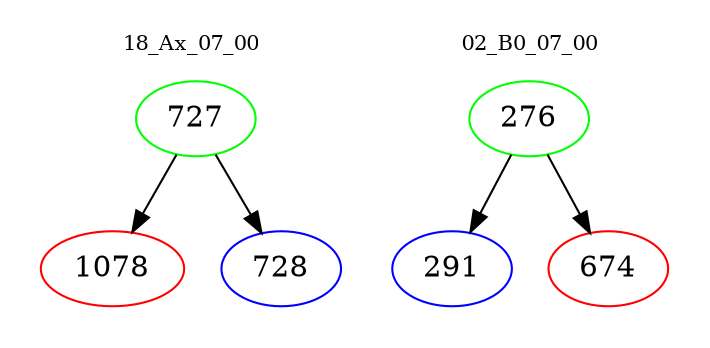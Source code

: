 digraph{
subgraph cluster_0 {
color = white
label = "18_Ax_07_00";
fontsize=10;
T0_727 [label="727", color="green"]
T0_727 -> T0_1078 [color="black"]
T0_1078 [label="1078", color="red"]
T0_727 -> T0_728 [color="black"]
T0_728 [label="728", color="blue"]
}
subgraph cluster_1 {
color = white
label = "02_B0_07_00";
fontsize=10;
T1_276 [label="276", color="green"]
T1_276 -> T1_291 [color="black"]
T1_291 [label="291", color="blue"]
T1_276 -> T1_674 [color="black"]
T1_674 [label="674", color="red"]
}
}
